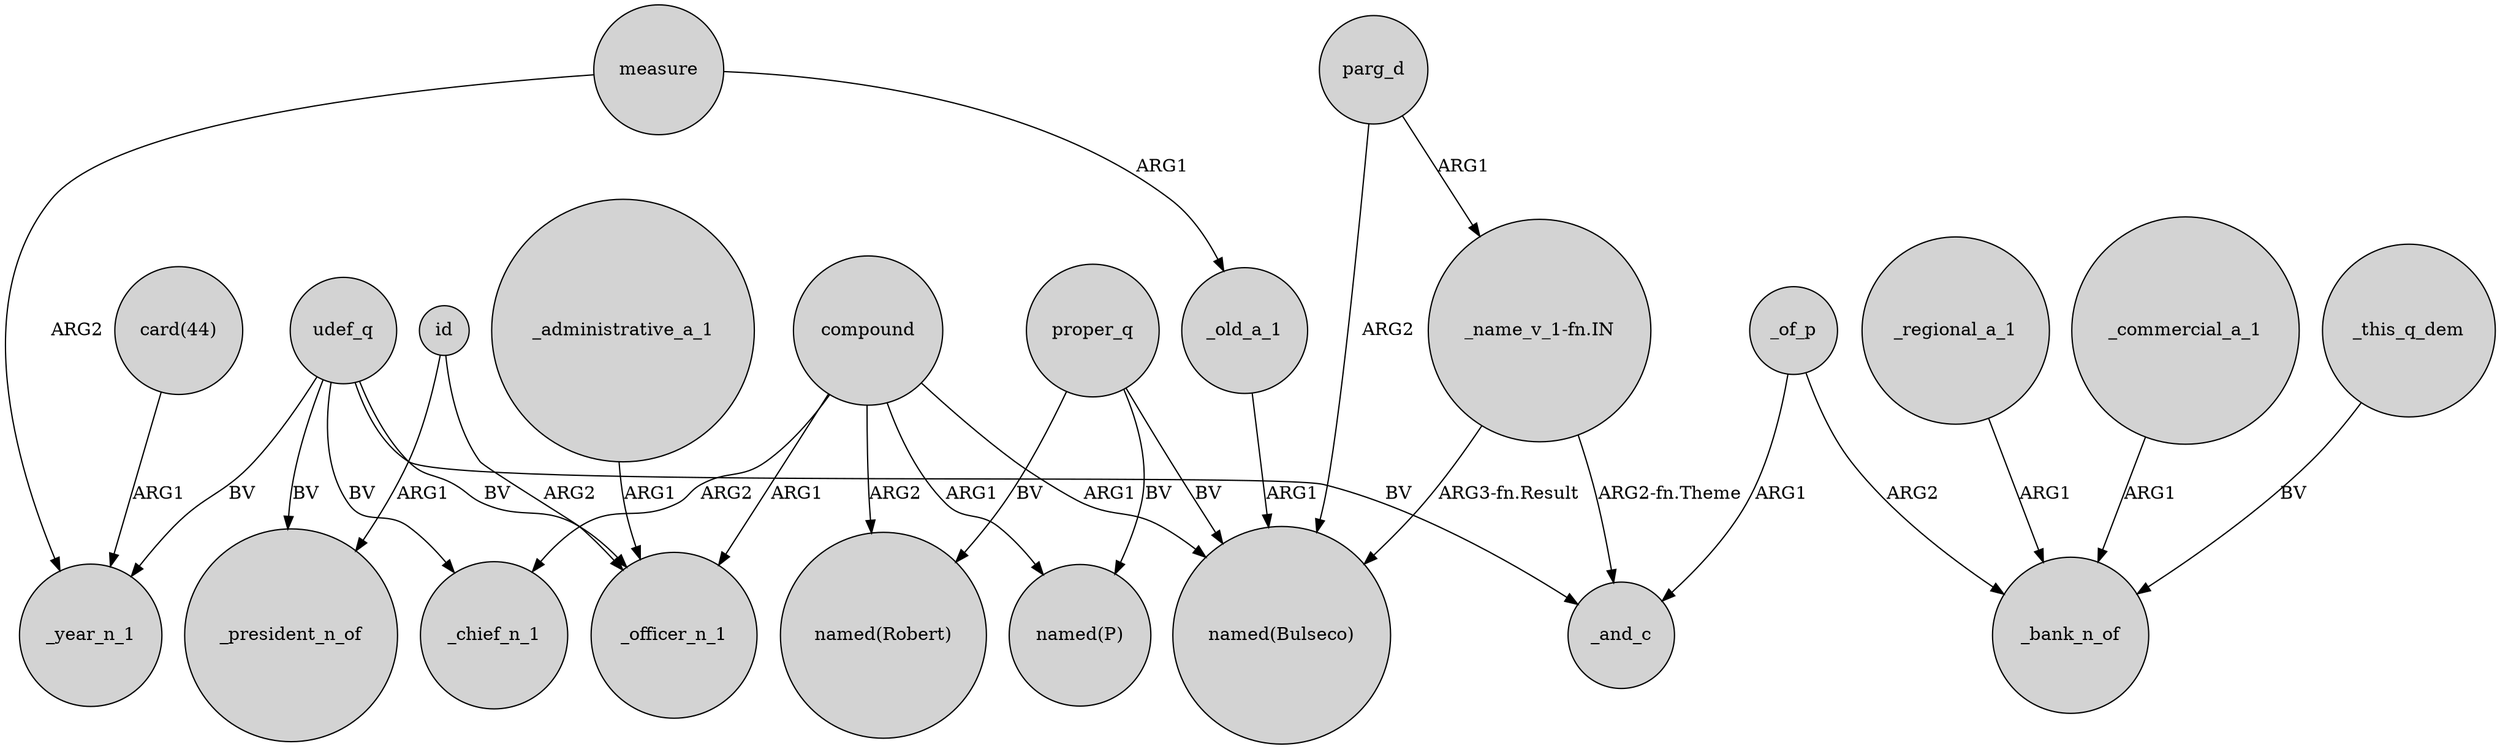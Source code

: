 digraph {
	node [shape=circle style=filled]
	"_name_v_1-fn.IN" -> _and_c [label="ARG2-fn.Theme"]
	measure -> _year_n_1 [label=ARG2]
	"_name_v_1-fn.IN" -> "named(Bulseco)" [label="ARG3-fn.Result"]
	compound -> "named(Robert)" [label=ARG2]
	id -> _president_n_of [label=ARG1]
	_regional_a_1 -> _bank_n_of [label=ARG1]
	proper_q -> "named(Bulseco)" [label=BV]
	_old_a_1 -> "named(Bulseco)" [label=ARG1]
	compound -> _chief_n_1 [label=ARG2]
	measure -> _old_a_1 [label=ARG1]
	compound -> _officer_n_1 [label=ARG1]
	udef_q -> _chief_n_1 [label=BV]
	udef_q -> _president_n_of [label=BV]
	id -> _officer_n_1 [label=ARG2]
	proper_q -> "named(Robert)" [label=BV]
	udef_q -> _officer_n_1 [label=BV]
	_of_p -> _bank_n_of [label=ARG2]
	_of_p -> _and_c [label=ARG1]
	"card(44)" -> _year_n_1 [label=ARG1]
	compound -> "named(P)" [label=ARG1]
	_administrative_a_1 -> _officer_n_1 [label=ARG1]
	parg_d -> "named(Bulseco)" [label=ARG2]
	udef_q -> _year_n_1 [label=BV]
	udef_q -> _and_c [label=BV]
	_commercial_a_1 -> _bank_n_of [label=ARG1]
	proper_q -> "named(P)" [label=BV]
	parg_d -> "_name_v_1-fn.IN" [label=ARG1]
	_this_q_dem -> _bank_n_of [label=BV]
	compound -> "named(Bulseco)" [label=ARG1]
}
